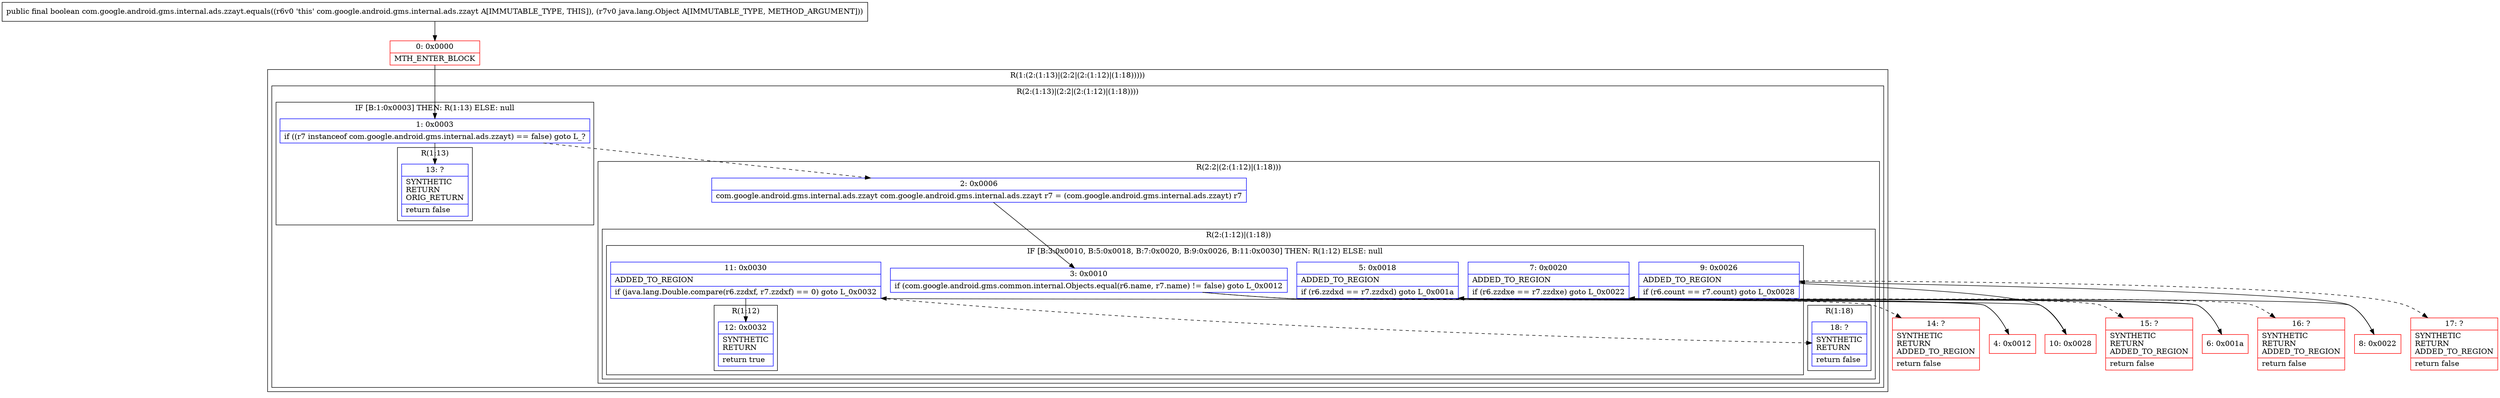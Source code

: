 digraph "CFG forcom.google.android.gms.internal.ads.zzayt.equals(Ljava\/lang\/Object;)Z" {
subgraph cluster_Region_442789500 {
label = "R(1:(2:(1:13)|(2:2|(2:(1:12)|(1:18)))))";
node [shape=record,color=blue];
subgraph cluster_Region_1977676351 {
label = "R(2:(1:13)|(2:2|(2:(1:12)|(1:18))))";
node [shape=record,color=blue];
subgraph cluster_IfRegion_1099163302 {
label = "IF [B:1:0x0003] THEN: R(1:13) ELSE: null";
node [shape=record,color=blue];
Node_1 [shape=record,label="{1\:\ 0x0003|if ((r7 instanceof com.google.android.gms.internal.ads.zzayt) == false) goto L_?\l}"];
subgraph cluster_Region_233067248 {
label = "R(1:13)";
node [shape=record,color=blue];
Node_13 [shape=record,label="{13\:\ ?|SYNTHETIC\lRETURN\lORIG_RETURN\l|return false\l}"];
}
}
subgraph cluster_Region_1772214067 {
label = "R(2:2|(2:(1:12)|(1:18)))";
node [shape=record,color=blue];
Node_2 [shape=record,label="{2\:\ 0x0006|com.google.android.gms.internal.ads.zzayt com.google.android.gms.internal.ads.zzayt r7 = (com.google.android.gms.internal.ads.zzayt) r7\l}"];
subgraph cluster_Region_877320894 {
label = "R(2:(1:12)|(1:18))";
node [shape=record,color=blue];
subgraph cluster_IfRegion_582684348 {
label = "IF [B:3:0x0010, B:5:0x0018, B:7:0x0020, B:9:0x0026, B:11:0x0030] THEN: R(1:12) ELSE: null";
node [shape=record,color=blue];
Node_3 [shape=record,label="{3\:\ 0x0010|if (com.google.android.gms.common.internal.Objects.equal(r6.name, r7.name) != false) goto L_0x0012\l}"];
Node_5 [shape=record,label="{5\:\ 0x0018|ADDED_TO_REGION\l|if (r6.zzdxd == r7.zzdxd) goto L_0x001a\l}"];
Node_7 [shape=record,label="{7\:\ 0x0020|ADDED_TO_REGION\l|if (r6.zzdxe == r7.zzdxe) goto L_0x0022\l}"];
Node_9 [shape=record,label="{9\:\ 0x0026|ADDED_TO_REGION\l|if (r6.count == r7.count) goto L_0x0028\l}"];
Node_11 [shape=record,label="{11\:\ 0x0030|ADDED_TO_REGION\l|if (java.lang.Double.compare(r6.zzdxf, r7.zzdxf) == 0) goto L_0x0032\l}"];
subgraph cluster_Region_1179232002 {
label = "R(1:12)";
node [shape=record,color=blue];
Node_12 [shape=record,label="{12\:\ 0x0032|SYNTHETIC\lRETURN\l|return true\l}"];
}
}
subgraph cluster_Region_404869051 {
label = "R(1:18)";
node [shape=record,color=blue];
Node_18 [shape=record,label="{18\:\ ?|SYNTHETIC\lRETURN\l|return false\l}"];
}
}
}
}
}
Node_0 [shape=record,color=red,label="{0\:\ 0x0000|MTH_ENTER_BLOCK\l}"];
Node_4 [shape=record,color=red,label="{4\:\ 0x0012}"];
Node_6 [shape=record,color=red,label="{6\:\ 0x001a}"];
Node_8 [shape=record,color=red,label="{8\:\ 0x0022}"];
Node_10 [shape=record,color=red,label="{10\:\ 0x0028}"];
Node_14 [shape=record,color=red,label="{14\:\ ?|SYNTHETIC\lRETURN\lADDED_TO_REGION\l|return false\l}"];
Node_15 [shape=record,color=red,label="{15\:\ ?|SYNTHETIC\lRETURN\lADDED_TO_REGION\l|return false\l}"];
Node_16 [shape=record,color=red,label="{16\:\ ?|SYNTHETIC\lRETURN\lADDED_TO_REGION\l|return false\l}"];
Node_17 [shape=record,color=red,label="{17\:\ ?|SYNTHETIC\lRETURN\lADDED_TO_REGION\l|return false\l}"];
MethodNode[shape=record,label="{public final boolean com.google.android.gms.internal.ads.zzayt.equals((r6v0 'this' com.google.android.gms.internal.ads.zzayt A[IMMUTABLE_TYPE, THIS]), (r7v0 java.lang.Object A[IMMUTABLE_TYPE, METHOD_ARGUMENT])) }"];
MethodNode -> Node_0;
Node_1 -> Node_2[style=dashed];
Node_1 -> Node_13;
Node_2 -> Node_3;
Node_3 -> Node_4;
Node_3 -> Node_14[style=dashed];
Node_5 -> Node_6;
Node_5 -> Node_15[style=dashed];
Node_7 -> Node_8;
Node_7 -> Node_16[style=dashed];
Node_9 -> Node_10;
Node_9 -> Node_17[style=dashed];
Node_11 -> Node_12;
Node_11 -> Node_18[style=dashed];
Node_0 -> Node_1;
Node_4 -> Node_5;
Node_6 -> Node_7;
Node_8 -> Node_9;
Node_10 -> Node_11;
}

